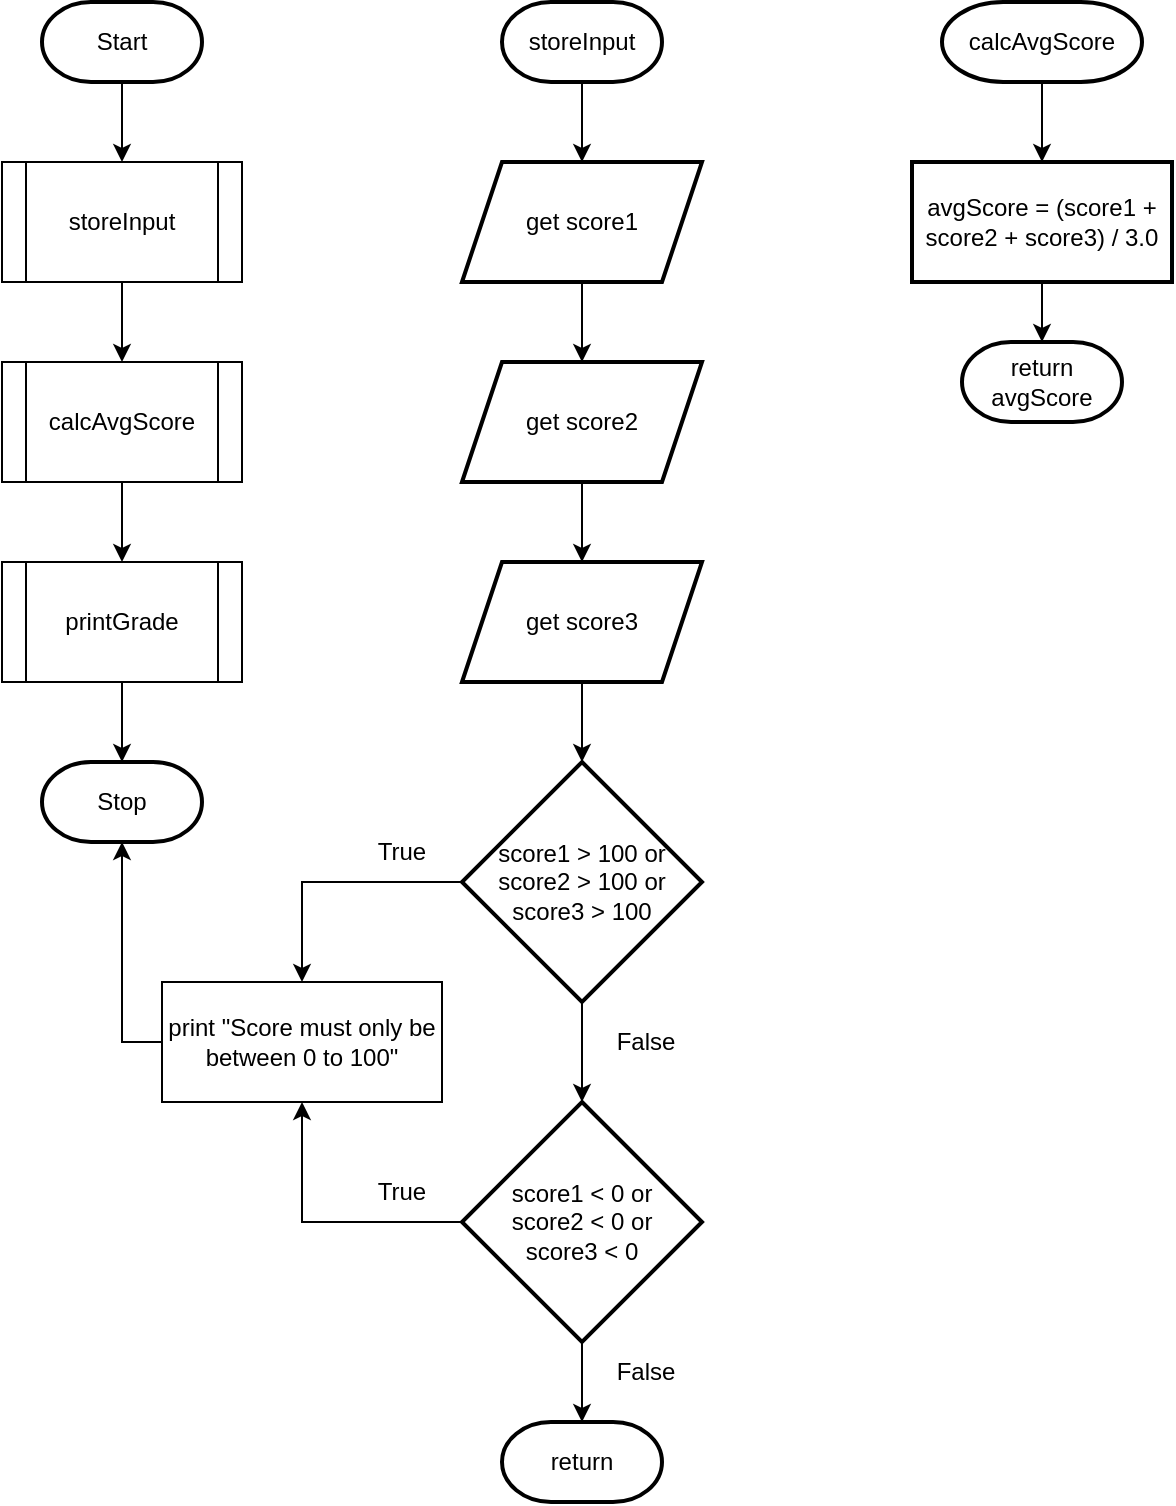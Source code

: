 <mxfile version="22.1.11" type="github" pages="2">
  <diagram name="Page-1" id="Kbnb0wgWCopXUh_-OWTw">
    <mxGraphModel dx="1009" dy="542" grid="1" gridSize="10" guides="1" tooltips="1" connect="1" arrows="1" fold="1" page="1" pageScale="1" pageWidth="850" pageHeight="1100" math="0" shadow="0">
      <root>
        <mxCell id="0" />
        <mxCell id="1" parent="0" />
        <mxCell id="U9OgpL0XBKwfbr8nmUna-3" value="" style="edgeStyle=orthogonalEdgeStyle;rounded=0;orthogonalLoop=1;jettySize=auto;html=1;" edge="1" parent="1" source="U9OgpL0XBKwfbr8nmUna-1" target="U9OgpL0XBKwfbr8nmUna-2">
          <mxGeometry relative="1" as="geometry" />
        </mxCell>
        <mxCell id="U9OgpL0XBKwfbr8nmUna-1" value="Start" style="strokeWidth=2;html=1;shape=mxgraph.flowchart.terminator;whiteSpace=wrap;" vertex="1" parent="1">
          <mxGeometry x="153" y="70" width="80" height="40" as="geometry" />
        </mxCell>
        <mxCell id="U9OgpL0XBKwfbr8nmUna-5" value="" style="edgeStyle=orthogonalEdgeStyle;rounded=0;orthogonalLoop=1;jettySize=auto;html=1;" edge="1" parent="1" source="U9OgpL0XBKwfbr8nmUna-2" target="U9OgpL0XBKwfbr8nmUna-4">
          <mxGeometry relative="1" as="geometry" />
        </mxCell>
        <mxCell id="U9OgpL0XBKwfbr8nmUna-2" value="storeInput" style="shape=process;whiteSpace=wrap;html=1;backgroundOutline=1;" vertex="1" parent="1">
          <mxGeometry x="133" y="150" width="120" height="60" as="geometry" />
        </mxCell>
        <mxCell id="U9OgpL0XBKwfbr8nmUna-7" value="" style="edgeStyle=orthogonalEdgeStyle;rounded=0;orthogonalLoop=1;jettySize=auto;html=1;" edge="1" parent="1" source="U9OgpL0XBKwfbr8nmUna-4" target="U9OgpL0XBKwfbr8nmUna-6">
          <mxGeometry relative="1" as="geometry" />
        </mxCell>
        <mxCell id="U9OgpL0XBKwfbr8nmUna-4" value="calcAvgScore" style="shape=process;whiteSpace=wrap;html=1;backgroundOutline=1;" vertex="1" parent="1">
          <mxGeometry x="133" y="250" width="120" height="60" as="geometry" />
        </mxCell>
        <mxCell id="U9OgpL0XBKwfbr8nmUna-9" value="" style="edgeStyle=orthogonalEdgeStyle;rounded=0;orthogonalLoop=1;jettySize=auto;html=1;" edge="1" parent="1" source="U9OgpL0XBKwfbr8nmUna-6" target="U9OgpL0XBKwfbr8nmUna-8">
          <mxGeometry relative="1" as="geometry" />
        </mxCell>
        <mxCell id="U9OgpL0XBKwfbr8nmUna-6" value="printGrade" style="shape=process;whiteSpace=wrap;html=1;backgroundOutline=1;" vertex="1" parent="1">
          <mxGeometry x="133" y="350" width="120" height="60" as="geometry" />
        </mxCell>
        <mxCell id="U9OgpL0XBKwfbr8nmUna-8" value="Stop" style="strokeWidth=2;html=1;shape=mxgraph.flowchart.terminator;whiteSpace=wrap;" vertex="1" parent="1">
          <mxGeometry x="153" y="450" width="80" height="40" as="geometry" />
        </mxCell>
        <mxCell id="U9OgpL0XBKwfbr8nmUna-12" value="" style="edgeStyle=orthogonalEdgeStyle;rounded=0;orthogonalLoop=1;jettySize=auto;html=1;" edge="1" parent="1" source="U9OgpL0XBKwfbr8nmUna-10" target="U9OgpL0XBKwfbr8nmUna-11">
          <mxGeometry relative="1" as="geometry" />
        </mxCell>
        <mxCell id="U9OgpL0XBKwfbr8nmUna-10" value="storeInput" style="strokeWidth=2;html=1;shape=mxgraph.flowchart.terminator;whiteSpace=wrap;" vertex="1" parent="1">
          <mxGeometry x="383" y="70" width="80" height="40" as="geometry" />
        </mxCell>
        <mxCell id="U9OgpL0XBKwfbr8nmUna-14" value="" style="edgeStyle=orthogonalEdgeStyle;rounded=0;orthogonalLoop=1;jettySize=auto;html=1;" edge="1" parent="1" source="U9OgpL0XBKwfbr8nmUna-11" target="U9OgpL0XBKwfbr8nmUna-13">
          <mxGeometry relative="1" as="geometry" />
        </mxCell>
        <mxCell id="U9OgpL0XBKwfbr8nmUna-11" value="get score1" style="shape=parallelogram;perimeter=parallelogramPerimeter;whiteSpace=wrap;html=1;fixedSize=1;strokeWidth=2;" vertex="1" parent="1">
          <mxGeometry x="363" y="150" width="120" height="60" as="geometry" />
        </mxCell>
        <mxCell id="U9OgpL0XBKwfbr8nmUna-16" value="" style="edgeStyle=orthogonalEdgeStyle;rounded=0;orthogonalLoop=1;jettySize=auto;html=1;" edge="1" parent="1" source="U9OgpL0XBKwfbr8nmUna-13" target="U9OgpL0XBKwfbr8nmUna-15">
          <mxGeometry relative="1" as="geometry" />
        </mxCell>
        <mxCell id="U9OgpL0XBKwfbr8nmUna-13" value="get score2" style="shape=parallelogram;perimeter=parallelogramPerimeter;whiteSpace=wrap;html=1;fixedSize=1;strokeWidth=2;" vertex="1" parent="1">
          <mxGeometry x="363" y="250" width="120" height="60" as="geometry" />
        </mxCell>
        <mxCell id="U9OgpL0XBKwfbr8nmUna-18" value="" style="edgeStyle=orthogonalEdgeStyle;rounded=0;orthogonalLoop=1;jettySize=auto;html=1;" edge="1" parent="1" source="U9OgpL0XBKwfbr8nmUna-15" target="U9OgpL0XBKwfbr8nmUna-17">
          <mxGeometry relative="1" as="geometry" />
        </mxCell>
        <mxCell id="U9OgpL0XBKwfbr8nmUna-15" value="get score3" style="shape=parallelogram;perimeter=parallelogramPerimeter;whiteSpace=wrap;html=1;fixedSize=1;strokeWidth=2;" vertex="1" parent="1">
          <mxGeometry x="363" y="350" width="120" height="60" as="geometry" />
        </mxCell>
        <mxCell id="U9OgpL0XBKwfbr8nmUna-20" value="" style="edgeStyle=orthogonalEdgeStyle;rounded=0;orthogonalLoop=1;jettySize=auto;html=1;" edge="1" parent="1" source="U9OgpL0XBKwfbr8nmUna-17" target="U9OgpL0XBKwfbr8nmUna-19">
          <mxGeometry relative="1" as="geometry" />
        </mxCell>
        <mxCell id="U9OgpL0XBKwfbr8nmUna-26" style="edgeStyle=orthogonalEdgeStyle;rounded=0;orthogonalLoop=1;jettySize=auto;html=1;entryX=0.5;entryY=0;entryDx=0;entryDy=0;" edge="1" parent="1" source="U9OgpL0XBKwfbr8nmUna-17" target="U9OgpL0XBKwfbr8nmUna-25">
          <mxGeometry relative="1" as="geometry" />
        </mxCell>
        <mxCell id="U9OgpL0XBKwfbr8nmUna-17" value="score1 &amp;gt; 100 or score2 &amp;gt; 100 or score3 &amp;gt; 100" style="rhombus;whiteSpace=wrap;html=1;strokeWidth=2;" vertex="1" parent="1">
          <mxGeometry x="363" y="450" width="120" height="120" as="geometry" />
        </mxCell>
        <mxCell id="U9OgpL0XBKwfbr8nmUna-27" style="edgeStyle=orthogonalEdgeStyle;rounded=0;orthogonalLoop=1;jettySize=auto;html=1;entryX=0.5;entryY=1;entryDx=0;entryDy=0;" edge="1" parent="1" source="U9OgpL0XBKwfbr8nmUna-19" target="U9OgpL0XBKwfbr8nmUna-25">
          <mxGeometry relative="1" as="geometry" />
        </mxCell>
        <mxCell id="U9OgpL0XBKwfbr8nmUna-19" value="score1 &amp;lt; 0 or &lt;br&gt;score2 &amp;lt; 0 or &lt;br&gt;score3 &amp;lt; 0" style="rhombus;whiteSpace=wrap;html=1;strokeWidth=2;" vertex="1" parent="1">
          <mxGeometry x="363" y="620" width="120" height="120" as="geometry" />
        </mxCell>
        <mxCell id="U9OgpL0XBKwfbr8nmUna-21" value="return" style="strokeWidth=2;html=1;shape=mxgraph.flowchart.terminator;whiteSpace=wrap;" vertex="1" parent="1">
          <mxGeometry x="383" y="780" width="80" height="40" as="geometry" />
        </mxCell>
        <mxCell id="U9OgpL0XBKwfbr8nmUna-24" style="edgeStyle=orthogonalEdgeStyle;rounded=0;orthogonalLoop=1;jettySize=auto;html=1;entryX=0.5;entryY=0;entryDx=0;entryDy=0;entryPerimeter=0;" edge="1" parent="1" source="U9OgpL0XBKwfbr8nmUna-19" target="U9OgpL0XBKwfbr8nmUna-21">
          <mxGeometry relative="1" as="geometry" />
        </mxCell>
        <mxCell id="U9OgpL0XBKwfbr8nmUna-25" value="print &quot;Score must only be between 0 to 100&quot;" style="rounded=0;whiteSpace=wrap;html=1;" vertex="1" parent="1">
          <mxGeometry x="213" y="560" width="140" height="60" as="geometry" />
        </mxCell>
        <mxCell id="U9OgpL0XBKwfbr8nmUna-28" style="edgeStyle=orthogonalEdgeStyle;rounded=0;orthogonalLoop=1;jettySize=auto;html=1;entryX=0.5;entryY=1;entryDx=0;entryDy=0;entryPerimeter=0;" edge="1" parent="1" source="U9OgpL0XBKwfbr8nmUna-25" target="U9OgpL0XBKwfbr8nmUna-8">
          <mxGeometry relative="1" as="geometry">
            <Array as="points">
              <mxPoint x="193" y="590" />
            </Array>
          </mxGeometry>
        </mxCell>
        <mxCell id="U9OgpL0XBKwfbr8nmUna-32" value="" style="edgeStyle=orthogonalEdgeStyle;rounded=0;orthogonalLoop=1;jettySize=auto;html=1;" edge="1" parent="1" source="U9OgpL0XBKwfbr8nmUna-30" target="U9OgpL0XBKwfbr8nmUna-31">
          <mxGeometry relative="1" as="geometry" />
        </mxCell>
        <mxCell id="U9OgpL0XBKwfbr8nmUna-30" value="calcAvgScore" style="strokeWidth=2;html=1;shape=mxgraph.flowchart.terminator;whiteSpace=wrap;" vertex="1" parent="1">
          <mxGeometry x="603" y="70" width="100" height="40" as="geometry" />
        </mxCell>
        <mxCell id="U9OgpL0XBKwfbr8nmUna-34" value="" style="edgeStyle=orthogonalEdgeStyle;rounded=0;orthogonalLoop=1;jettySize=auto;html=1;" edge="1" parent="1" source="U9OgpL0XBKwfbr8nmUna-31" target="U9OgpL0XBKwfbr8nmUna-33">
          <mxGeometry relative="1" as="geometry" />
        </mxCell>
        <mxCell id="U9OgpL0XBKwfbr8nmUna-31" value="avgScore = (score1 + score2 + score3) / 3.0" style="whiteSpace=wrap;html=1;strokeWidth=2;" vertex="1" parent="1">
          <mxGeometry x="588" y="150" width="130" height="60" as="geometry" />
        </mxCell>
        <mxCell id="U9OgpL0XBKwfbr8nmUna-33" value="return avgScore" style="strokeWidth=2;html=1;shape=mxgraph.flowchart.terminator;whiteSpace=wrap;" vertex="1" parent="1">
          <mxGeometry x="613" y="240" width="80" height="40" as="geometry" />
        </mxCell>
        <mxCell id="U9OgpL0XBKwfbr8nmUna-35" value="True" style="text;html=1;strokeColor=none;fillColor=none;align=center;verticalAlign=middle;whiteSpace=wrap;rounded=0;" vertex="1" parent="1">
          <mxGeometry x="303" y="480" width="60" height="30" as="geometry" />
        </mxCell>
        <mxCell id="U9OgpL0XBKwfbr8nmUna-36" value="True" style="text;html=1;strokeColor=none;fillColor=none;align=center;verticalAlign=middle;whiteSpace=wrap;rounded=0;" vertex="1" parent="1">
          <mxGeometry x="303" y="650" width="60" height="30" as="geometry" />
        </mxCell>
        <mxCell id="U9OgpL0XBKwfbr8nmUna-37" value="False" style="text;html=1;strokeColor=none;fillColor=none;align=center;verticalAlign=middle;whiteSpace=wrap;rounded=0;" vertex="1" parent="1">
          <mxGeometry x="425" y="575" width="60" height="30" as="geometry" />
        </mxCell>
        <mxCell id="U9OgpL0XBKwfbr8nmUna-38" value="False" style="text;html=1;strokeColor=none;fillColor=none;align=center;verticalAlign=middle;whiteSpace=wrap;rounded=0;" vertex="1" parent="1">
          <mxGeometry x="425" y="740" width="60" height="30" as="geometry" />
        </mxCell>
      </root>
    </mxGraphModel>
  </diagram>
  <diagram id="SHhQZ-XwV9UGNTrvLDO6" name="Page-2">
    <mxGraphModel dx="1009" dy="542" grid="1" gridSize="10" guides="1" tooltips="1" connect="1" arrows="1" fold="1" page="1" pageScale="1" pageWidth="850" pageHeight="1100" math="0" shadow="0">
      <root>
        <mxCell id="0" />
        <mxCell id="1" parent="0" />
        <mxCell id="FurQItdosHG9psaBQgne-3" value="" style="edgeStyle=orthogonalEdgeStyle;rounded=0;orthogonalLoop=1;jettySize=auto;html=1;" edge="1" parent="1" source="FurQItdosHG9psaBQgne-1" target="FurQItdosHG9psaBQgne-2">
          <mxGeometry relative="1" as="geometry" />
        </mxCell>
        <mxCell id="FurQItdosHG9psaBQgne-1" value="printGrade" style="strokeWidth=2;html=1;shape=mxgraph.flowchart.terminator;whiteSpace=wrap;" vertex="1" parent="1">
          <mxGeometry x="90.25" y="60" width="80" height="40" as="geometry" />
        </mxCell>
        <mxCell id="FurQItdosHG9psaBQgne-5" value="" style="edgeStyle=orthogonalEdgeStyle;rounded=0;orthogonalLoop=1;jettySize=auto;html=1;" edge="1" parent="1" source="FurQItdosHG9psaBQgne-2" target="FurQItdosHG9psaBQgne-4">
          <mxGeometry relative="1" as="geometry" />
        </mxCell>
        <mxCell id="FurQItdosHG9psaBQgne-7" value="" style="edgeStyle=orthogonalEdgeStyle;rounded=0;orthogonalLoop=1;jettySize=auto;html=1;" edge="1" parent="1" source="FurQItdosHG9psaBQgne-2" target="FurQItdosHG9psaBQgne-6">
          <mxGeometry relative="1" as="geometry" />
        </mxCell>
        <mxCell id="FurQItdosHG9psaBQgne-2" value="avgScore &amp;gt;= 90" style="rhombus;whiteSpace=wrap;html=1;strokeWidth=2;" vertex="1" parent="1">
          <mxGeometry x="65.25" y="160" width="130" height="80" as="geometry" />
        </mxCell>
        <mxCell id="FurQItdosHG9psaBQgne-4" value="grade = &#39;A&#39;" style="whiteSpace=wrap;html=1;strokeWidth=2;" vertex="1" parent="1">
          <mxGeometry x="253.5" y="170" width="120" height="60" as="geometry" />
        </mxCell>
        <mxCell id="FurQItdosHG9psaBQgne-9" value="" style="edgeStyle=orthogonalEdgeStyle;rounded=0;orthogonalLoop=1;jettySize=auto;html=1;" edge="1" parent="1" source="FurQItdosHG9psaBQgne-6" target="FurQItdosHG9psaBQgne-8">
          <mxGeometry relative="1" as="geometry" />
        </mxCell>
        <mxCell id="FurQItdosHG9psaBQgne-16" value="" style="edgeStyle=orthogonalEdgeStyle;rounded=0;orthogonalLoop=1;jettySize=auto;html=1;" edge="1" parent="1" source="FurQItdosHG9psaBQgne-6" target="FurQItdosHG9psaBQgne-15">
          <mxGeometry relative="1" as="geometry" />
        </mxCell>
        <mxCell id="FurQItdosHG9psaBQgne-6" value="avgScore &amp;lt; 90 and&amp;nbsp;&lt;br&gt;avgScore &amp;gt;= 70" style="rhombus;whiteSpace=wrap;html=1;strokeWidth=2;" vertex="1" parent="1">
          <mxGeometry x="60" y="280" width="140.5" height="80" as="geometry" />
        </mxCell>
        <mxCell id="FurQItdosHG9psaBQgne-13" value="" style="edgeStyle=orthogonalEdgeStyle;rounded=0;orthogonalLoop=1;jettySize=auto;html=1;" edge="1" parent="1" source="FurQItdosHG9psaBQgne-8" target="FurQItdosHG9psaBQgne-12">
          <mxGeometry relative="1" as="geometry" />
        </mxCell>
        <mxCell id="k9ozMLGqe0Gn1GA9QuMZ-1" value="" style="edgeStyle=orthogonalEdgeStyle;rounded=0;orthogonalLoop=1;jettySize=auto;html=1;" edge="1" parent="1" source="FurQItdosHG9psaBQgne-8" target="FurQItdosHG9psaBQgne-4">
          <mxGeometry relative="1" as="geometry" />
        </mxCell>
        <mxCell id="FurQItdosHG9psaBQgne-8" value="score3 &amp;gt; 90" style="rhombus;whiteSpace=wrap;html=1;strokeWidth=2;" vertex="1" parent="1">
          <mxGeometry x="243.25" y="280" width="140.5" height="80" as="geometry" />
        </mxCell>
        <mxCell id="FurQItdosHG9psaBQgne-12" value="grade = &#39;B&#39;" style="whiteSpace=wrap;html=1;strokeWidth=2;" vertex="1" parent="1">
          <mxGeometry x="425" y="290" width="120" height="60" as="geometry" />
        </mxCell>
        <mxCell id="FurQItdosHG9psaBQgne-20" value="" style="edgeStyle=orthogonalEdgeStyle;rounded=0;orthogonalLoop=1;jettySize=auto;html=1;" edge="1" parent="1" source="FurQItdosHG9psaBQgne-15" target="FurQItdosHG9psaBQgne-19">
          <mxGeometry relative="1" as="geometry" />
        </mxCell>
        <mxCell id="FurQItdosHG9psaBQgne-28" value="" style="edgeStyle=orthogonalEdgeStyle;rounded=0;orthogonalLoop=1;jettySize=auto;html=1;" edge="1" parent="1" source="FurQItdosHG9psaBQgne-15" target="FurQItdosHG9psaBQgne-27">
          <mxGeometry relative="1" as="geometry" />
        </mxCell>
        <mxCell id="FurQItdosHG9psaBQgne-15" value="avgScore &amp;lt; 50 and&amp;nbsp;&lt;br&gt;avgScore &amp;gt;= 50" style="rhombus;whiteSpace=wrap;html=1;strokeWidth=2;" vertex="1" parent="1">
          <mxGeometry x="60" y="410" width="140.5" height="80" as="geometry" />
        </mxCell>
        <mxCell id="FurQItdosHG9psaBQgne-22" value="" style="edgeStyle=orthogonalEdgeStyle;rounded=0;orthogonalLoop=1;jettySize=auto;html=1;" edge="1" parent="1" source="FurQItdosHG9psaBQgne-19" target="FurQItdosHG9psaBQgne-21">
          <mxGeometry relative="1" as="geometry" />
        </mxCell>
        <mxCell id="FurQItdosHG9psaBQgne-19" value="pseudoAvg = (score2 + score3) / 2" style="whiteSpace=wrap;html=1;strokeWidth=2;" vertex="1" parent="1">
          <mxGeometry x="253.5" y="420" width="120" height="60" as="geometry" />
        </mxCell>
        <mxCell id="FurQItdosHG9psaBQgne-24" value="" style="edgeStyle=orthogonalEdgeStyle;rounded=0;orthogonalLoop=1;jettySize=auto;html=1;" edge="1" parent="1" source="FurQItdosHG9psaBQgne-21" target="FurQItdosHG9psaBQgne-23">
          <mxGeometry relative="1" as="geometry" />
        </mxCell>
        <mxCell id="FurQItdosHG9psaBQgne-26" value="" style="edgeStyle=orthogonalEdgeStyle;rounded=0;orthogonalLoop=1;jettySize=auto;html=1;" edge="1" parent="1" source="FurQItdosHG9psaBQgne-21" target="FurQItdosHG9psaBQgne-25">
          <mxGeometry relative="1" as="geometry" />
        </mxCell>
        <mxCell id="FurQItdosHG9psaBQgne-21" value="pseudoAvg &amp;gt; 70" style="rhombus;whiteSpace=wrap;html=1;strokeWidth=2;" vertex="1" parent="1">
          <mxGeometry x="423.25" y="410" width="120" height="80" as="geometry" />
        </mxCell>
        <mxCell id="FurQItdosHG9psaBQgne-23" value="grade = &#39;C&#39;" style="whiteSpace=wrap;html=1;strokeWidth=2;" vertex="1" parent="1">
          <mxGeometry x="590" y="420" width="120" height="60" as="geometry" />
        </mxCell>
        <mxCell id="FurQItdosHG9psaBQgne-25" value="grade = &#39;D&#39;" style="whiteSpace=wrap;html=1;strokeWidth=2;" vertex="1" parent="1">
          <mxGeometry x="423.25" y="540" width="120" height="60" as="geometry" />
        </mxCell>
        <mxCell id="FurQItdosHG9psaBQgne-30" value="" style="edgeStyle=orthogonalEdgeStyle;rounded=0;orthogonalLoop=1;jettySize=auto;html=1;" edge="1" parent="1" source="FurQItdosHG9psaBQgne-27" target="FurQItdosHG9psaBQgne-29">
          <mxGeometry relative="1" as="geometry" />
        </mxCell>
        <mxCell id="FurQItdosHG9psaBQgne-27" value="avgScore &amp;lt; 50" style="rhombus;whiteSpace=wrap;html=1;strokeWidth=2;" vertex="1" parent="1">
          <mxGeometry x="60" y="640" width="140.5" height="80" as="geometry" />
        </mxCell>
        <mxCell id="FurQItdosHG9psaBQgne-29" value="grade = &#39;F&#39;" style="whiteSpace=wrap;html=1;strokeWidth=2;" vertex="1" parent="1">
          <mxGeometry x="253.5" y="650" width="120" height="60" as="geometry" />
        </mxCell>
        <mxCell id="k9ozMLGqe0Gn1GA9QuMZ-13" value="" style="edgeStyle=orthogonalEdgeStyle;rounded=0;orthogonalLoop=1;jettySize=auto;html=1;" edge="1" parent="1" source="k9ozMLGqe0Gn1GA9QuMZ-2" target="k9ozMLGqe0Gn1GA9QuMZ-8">
          <mxGeometry relative="1" as="geometry" />
        </mxCell>
        <mxCell id="k9ozMLGqe0Gn1GA9QuMZ-2" value="" style="verticalLabelPosition=bottom;verticalAlign=top;html=1;shape=mxgraph.flowchart.or;" vertex="1" parent="1">
          <mxGeometry x="740" y="775" width="60" height="60" as="geometry" />
        </mxCell>
        <mxCell id="k9ozMLGqe0Gn1GA9QuMZ-3" style="edgeStyle=orthogonalEdgeStyle;rounded=0;orthogonalLoop=1;jettySize=auto;html=1;entryX=0.5;entryY=0;entryDx=0;entryDy=0;entryPerimeter=0;" edge="1" parent="1" source="FurQItdosHG9psaBQgne-4" target="k9ozMLGqe0Gn1GA9QuMZ-2">
          <mxGeometry relative="1" as="geometry" />
        </mxCell>
        <mxCell id="k9ozMLGqe0Gn1GA9QuMZ-4" style="edgeStyle=orthogonalEdgeStyle;rounded=0;orthogonalLoop=1;jettySize=auto;html=1;entryX=0.5;entryY=0;entryDx=0;entryDy=0;entryPerimeter=0;" edge="1" parent="1" source="FurQItdosHG9psaBQgne-12" target="k9ozMLGqe0Gn1GA9QuMZ-2">
          <mxGeometry relative="1" as="geometry" />
        </mxCell>
        <mxCell id="k9ozMLGqe0Gn1GA9QuMZ-5" style="edgeStyle=orthogonalEdgeStyle;rounded=0;orthogonalLoop=1;jettySize=auto;html=1;entryX=0.5;entryY=0;entryDx=0;entryDy=0;entryPerimeter=0;" edge="1" parent="1" source="FurQItdosHG9psaBQgne-23" target="k9ozMLGqe0Gn1GA9QuMZ-2">
          <mxGeometry relative="1" as="geometry" />
        </mxCell>
        <mxCell id="k9ozMLGqe0Gn1GA9QuMZ-6" style="edgeStyle=orthogonalEdgeStyle;rounded=0;orthogonalLoop=1;jettySize=auto;html=1;entryX=0.5;entryY=0;entryDx=0;entryDy=0;entryPerimeter=0;" edge="1" parent="1" source="FurQItdosHG9psaBQgne-25" target="k9ozMLGqe0Gn1GA9QuMZ-2">
          <mxGeometry relative="1" as="geometry" />
        </mxCell>
        <mxCell id="k9ozMLGqe0Gn1GA9QuMZ-7" style="edgeStyle=orthogonalEdgeStyle;rounded=0;orthogonalLoop=1;jettySize=auto;html=1;entryX=0.5;entryY=0;entryDx=0;entryDy=0;entryPerimeter=0;" edge="1" parent="1" source="FurQItdosHG9psaBQgne-29" target="k9ozMLGqe0Gn1GA9QuMZ-2">
          <mxGeometry relative="1" as="geometry" />
        </mxCell>
        <mxCell id="k9ozMLGqe0Gn1GA9QuMZ-15" value="" style="edgeStyle=orthogonalEdgeStyle;rounded=0;orthogonalLoop=1;jettySize=auto;html=1;" edge="1" parent="1" source="k9ozMLGqe0Gn1GA9QuMZ-8" target="k9ozMLGqe0Gn1GA9QuMZ-14">
          <mxGeometry relative="1" as="geometry" />
        </mxCell>
        <mxCell id="k9ozMLGqe0Gn1GA9QuMZ-8" value="&lt;br&gt;print grade" style="shape=parallelogram;perimeter=parallelogramPerimeter;whiteSpace=wrap;html=1;fixedSize=1;verticalAlign=top;" vertex="1" parent="1">
          <mxGeometry x="580" y="775" width="120" height="60" as="geometry" />
        </mxCell>
        <mxCell id="k9ozMLGqe0Gn1GA9QuMZ-14" value="return" style="strokeWidth=2;html=1;shape=mxgraph.flowchart.terminator;whiteSpace=wrap;" vertex="1" parent="1">
          <mxGeometry x="600" y="890" width="80" height="40" as="geometry" />
        </mxCell>
      </root>
    </mxGraphModel>
  </diagram>
</mxfile>
